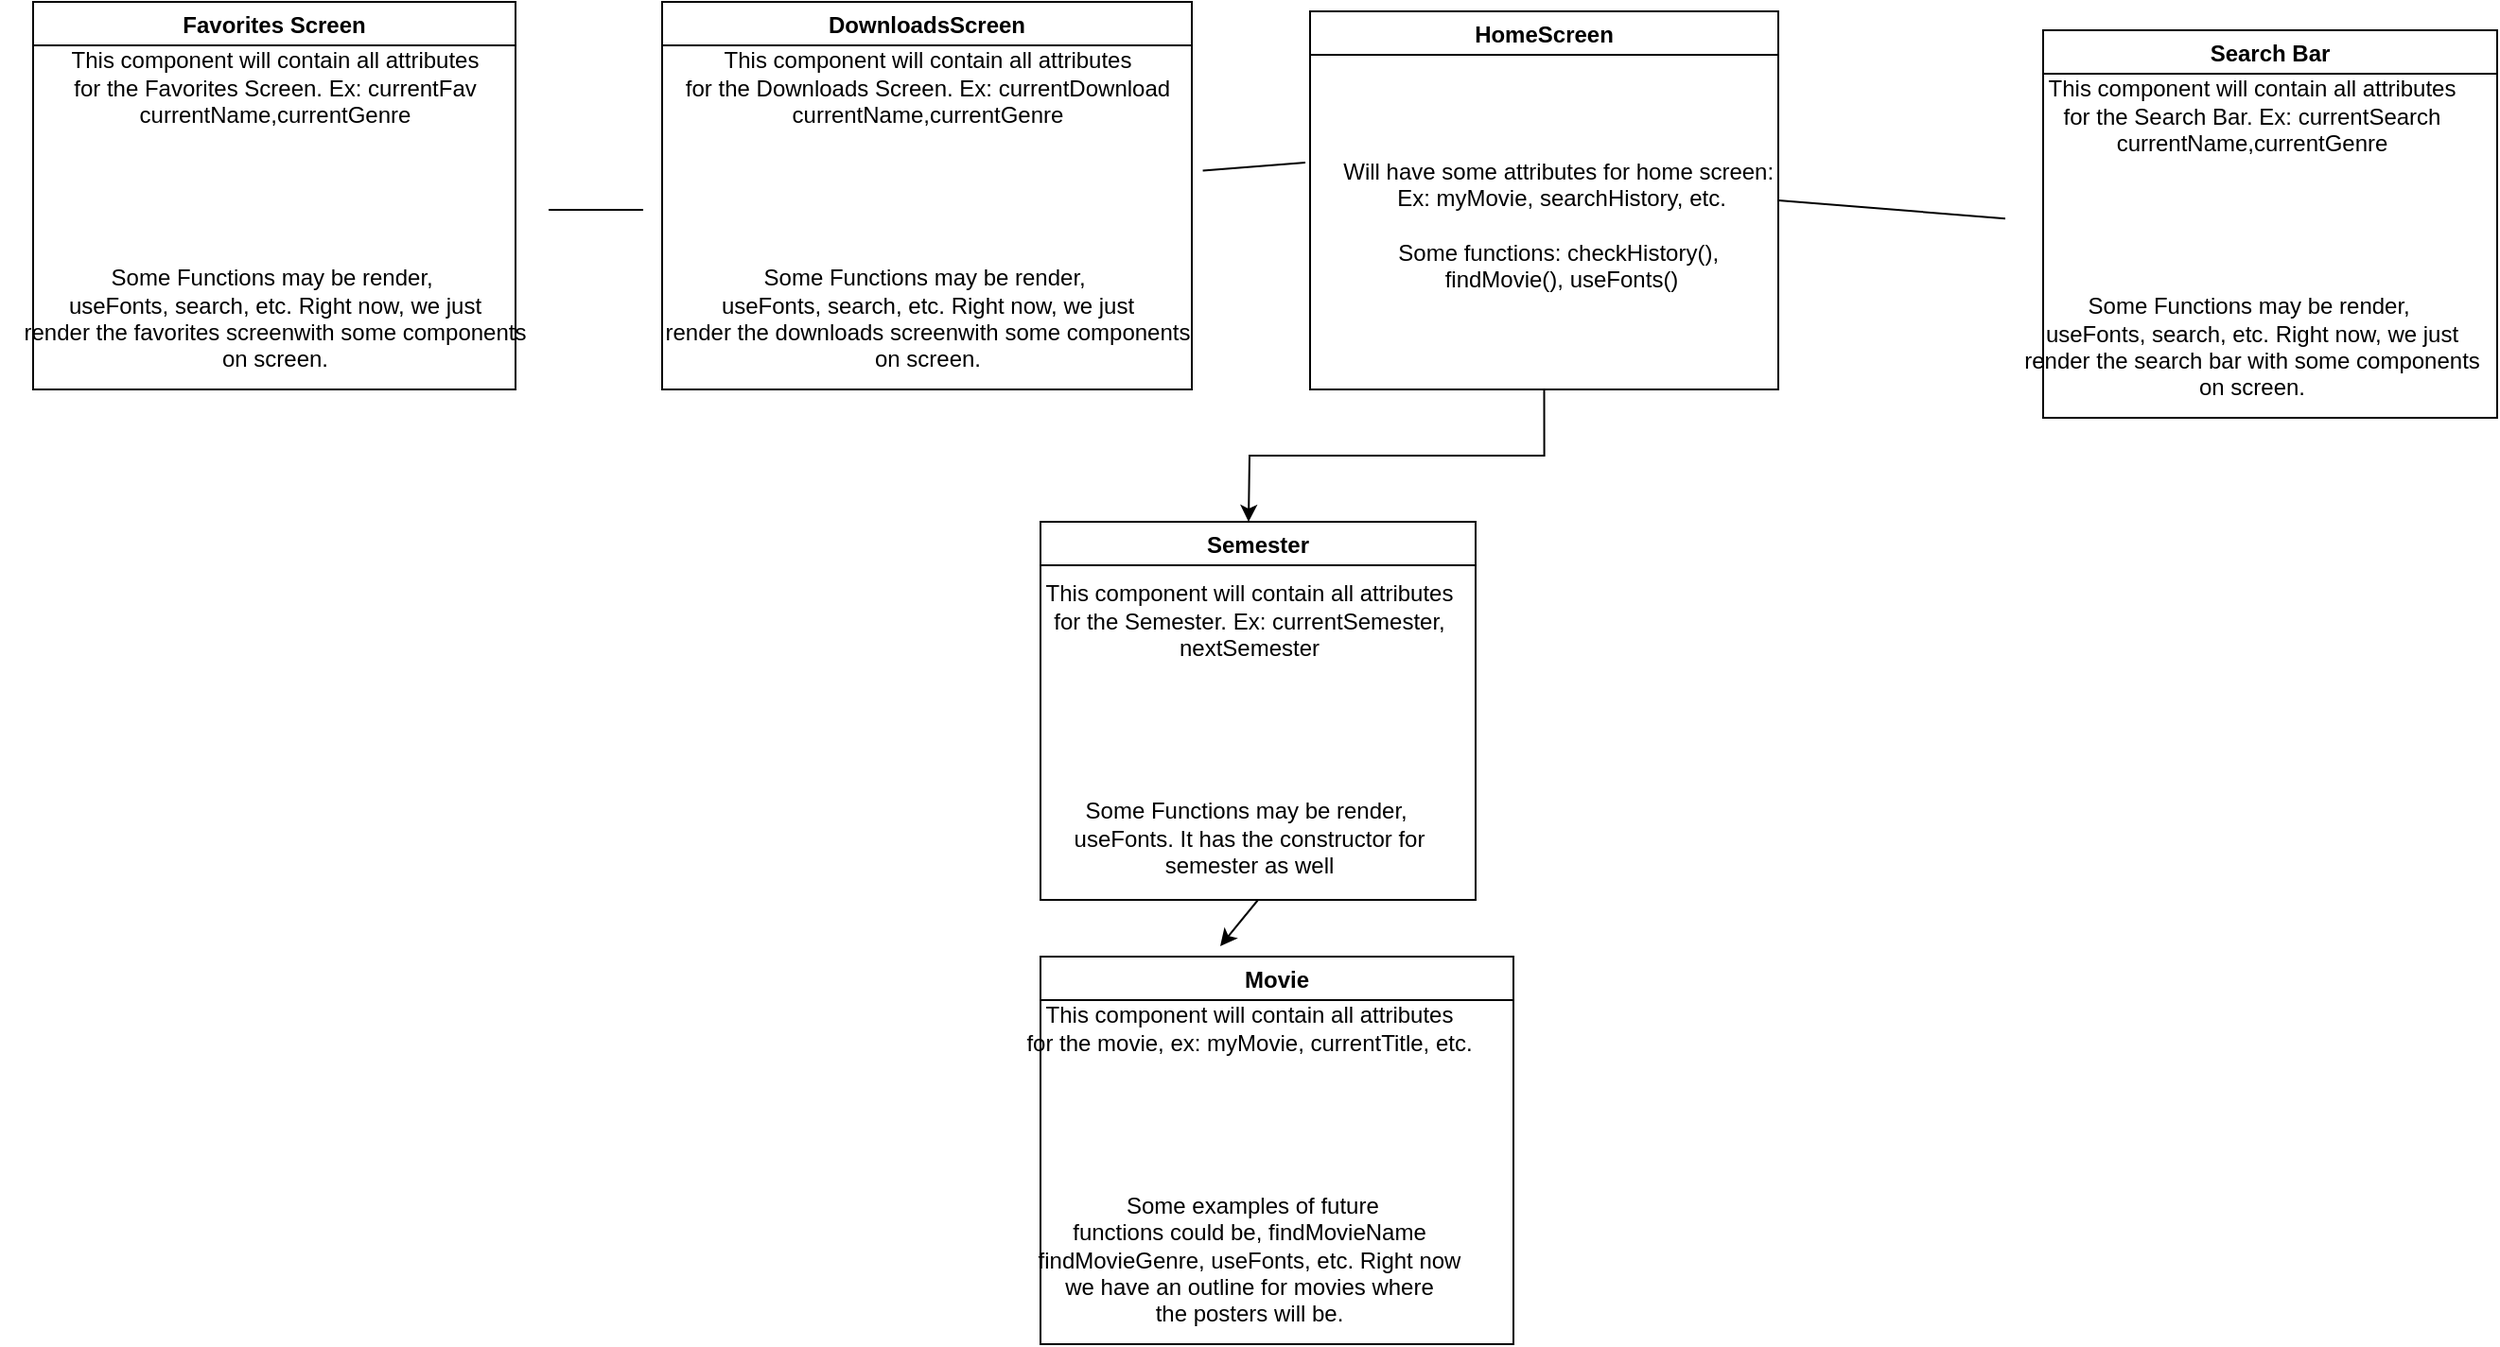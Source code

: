 <mxfile version="20.3.2" type="device"><diagram id="3mEgNJ4TjhAAz_wc6_Zi" name="Page-1"><mxGraphModel dx="2573" dy="761" grid="1" gridSize="10" guides="1" tooltips="1" connect="1" arrows="1" fold="1" page="1" pageScale="1" pageWidth="850" pageHeight="1100" math="0" shadow="0"><root><mxCell id="0"/><mxCell id="1" parent="0"/><mxCell id="OT6LG65nPLQb3XZLTu3j-18" value="Search Bar" style="swimlane;" vertex="1" parent="1"><mxGeometry x="910" y="200" width="240" height="205" as="geometry"/></mxCell><mxCell id="OT6LG65nPLQb3XZLTu3j-19" value="This component will contain all attributes&lt;br&gt;for the Search Bar. Ex: currentSearch&lt;br&gt;currentName,currentGenre&lt;br&gt;&lt;br&gt;&lt;br&gt;&lt;br&gt;&lt;br&gt;&lt;br&gt;Some Functions may be render,&amp;nbsp;&lt;br&gt;useFonts, search, etc. Right now, we just&lt;br&gt;render the search bar with some components&lt;br&gt;on screen." style="text;html=1;align=center;verticalAlign=middle;resizable=0;points=[];autosize=1;strokeColor=none;fillColor=none;" vertex="1" parent="OT6LG65nPLQb3XZLTu3j-18"><mxGeometry x="-20" y="15" width="260" height="190" as="geometry"/></mxCell><mxCell id="OT6LG65nPLQb3XZLTu3j-23" value="Movie" style="swimlane;" vertex="1" parent="1"><mxGeometry x="380" y="690" width="250" height="205" as="geometry"/></mxCell><mxCell id="OT6LG65nPLQb3XZLTu3j-24" value="This component will contain all attributes&lt;br&gt;for the movie, ex: myMovie, currentTitle, etc.&lt;br&gt;&lt;br&gt;&lt;br&gt;&lt;br&gt;&lt;br&gt;&lt;br&gt;&amp;nbsp;Some examples of future &lt;br&gt;functions could be, findMovieName&lt;br&gt;findMovieGenre, useFonts, etc. Right now&lt;br&gt;we have an outline for movies where&lt;br&gt;the posters will be." style="text;html=1;align=center;verticalAlign=middle;resizable=0;points=[];autosize=1;strokeColor=none;fillColor=none;" vertex="1" parent="OT6LG65nPLQb3XZLTu3j-23"><mxGeometry x="-20" y="15" width="260" height="190" as="geometry"/></mxCell><mxCell id="OT6LG65nPLQb3XZLTu3j-26" value="Semester" style="swimlane;" vertex="1" parent="1"><mxGeometry x="380" y="460" width="230" height="200" as="geometry"/></mxCell><mxCell id="OT6LG65nPLQb3XZLTu3j-27" value="This component will contain all attributes&lt;br&gt;for the Semester. Ex: currentSemester,&lt;br&gt;nextSemester&lt;br&gt;&lt;br&gt;&lt;br&gt;&lt;br&gt;&lt;br&gt;&lt;br&gt;Some Functions may be render,&amp;nbsp;&lt;br&gt;useFonts. It has the constructor for&lt;br&gt;semester as well" style="text;html=1;align=center;verticalAlign=middle;resizable=0;points=[];autosize=1;strokeColor=none;fillColor=none;" vertex="1" parent="OT6LG65nPLQb3XZLTu3j-26"><mxGeometry x="-10" y="25" width="240" height="170" as="geometry"/></mxCell><mxCell id="OT6LG65nPLQb3XZLTu3j-30" value="" style="edgeStyle=orthogonalEdgeStyle;rounded=0;orthogonalLoop=1;jettySize=auto;html=1;exitX=0.5;exitY=1;exitDx=0;exitDy=0;" edge="1" parent="1" source="OT6LG65nPLQb3XZLTu3j-28"><mxGeometry relative="1" as="geometry"><mxPoint x="648" y="430" as="sourcePoint"/><mxPoint x="490" y="460" as="targetPoint"/></mxGeometry></mxCell><mxCell id="OT6LG65nPLQb3XZLTu3j-28" value="HomeScreen" style="swimlane;" vertex="1" parent="1"><mxGeometry x="522.5" y="190" width="247.5" height="200" as="geometry"/></mxCell><mxCell id="OT6LG65nPLQb3XZLTu3j-29" value="Will have some attributes for home screen:&amp;nbsp;&lt;br&gt;Ex: myMovie, searchHistory, etc.&lt;br&gt;&lt;br&gt;Some functions: checkHistory(),&amp;nbsp;&lt;br&gt;findMovie(), useFonts()" style="text;html=1;align=center;verticalAlign=middle;resizable=0;points=[];autosize=1;strokeColor=none;fillColor=none;" vertex="1" parent="OT6LG65nPLQb3XZLTu3j-28"><mxGeometry x="7.5" y="67.5" width="250" height="90" as="geometry"/></mxCell><mxCell id="OT6LG65nPLQb3XZLTu3j-35" value="" style="endArrow=classic;html=1;rounded=0;entryX=0.38;entryY=-0.027;entryDx=0;entryDy=0;entryPerimeter=0;exitX=0.5;exitY=1;exitDx=0;exitDy=0;" edge="1" parent="1" source="OT6LG65nPLQb3XZLTu3j-26" target="OT6LG65nPLQb3XZLTu3j-23"><mxGeometry width="50" height="50" relative="1" as="geometry"><mxPoint x="530" y="670" as="sourcePoint"/><mxPoint x="950" y="340" as="targetPoint"/></mxGeometry></mxCell><mxCell id="OT6LG65nPLQb3XZLTu3j-36" value="" style="endArrow=none;html=1;rounded=0;exitX=1;exitY=0.5;exitDx=0;exitDy=0;" edge="1" parent="1" source="OT6LG65nPLQb3XZLTu3j-28" target="OT6LG65nPLQb3XZLTu3j-19"><mxGeometry width="50" height="50" relative="1" as="geometry"><mxPoint x="820" y="440" as="sourcePoint"/><mxPoint x="900" y="300" as="targetPoint"/></mxGeometry></mxCell><mxCell id="OT6LG65nPLQb3XZLTu3j-37" value="Favorites Screen" style="swimlane;startSize=23;" vertex="1" parent="1"><mxGeometry x="-152.5" y="185" width="255" height="205" as="geometry"/></mxCell><mxCell id="OT6LG65nPLQb3XZLTu3j-38" value="This component will contain all attributes&lt;br&gt;for the Favorites Screen. Ex: currentFav&lt;br&gt;currentName,currentGenre&lt;br&gt;&lt;br&gt;&lt;br&gt;&lt;br&gt;&lt;br&gt;&lt;br&gt;Some Functions may be render,&amp;nbsp;&lt;br&gt;useFonts, search, etc. Right now, we just&lt;br&gt;render the favorites screenwith some components&lt;br&gt;on screen." style="text;html=1;align=center;verticalAlign=middle;resizable=0;points=[];autosize=1;strokeColor=none;fillColor=none;" vertex="1" parent="OT6LG65nPLQb3XZLTu3j-37"><mxGeometry x="-17.5" y="15" width="290" height="190" as="geometry"/></mxCell><mxCell id="OT6LG65nPLQb3XZLTu3j-40" value="DownloadsScreen" style="swimlane;startSize=23;" vertex="1" parent="1"><mxGeometry x="180" y="185" width="280" height="205" as="geometry"/></mxCell><mxCell id="OT6LG65nPLQb3XZLTu3j-41" value="This component will contain all attributes&lt;br&gt;for the Downloads Screen. Ex: currentDownload&lt;br&gt;currentName,currentGenre&lt;br&gt;&lt;br&gt;&lt;br&gt;&lt;br&gt;&lt;br&gt;&lt;br&gt;Some Functions may be render,&amp;nbsp;&lt;br&gt;useFonts, search, etc. Right now, we just&lt;br&gt;render the downloads screenwith some components&lt;br&gt;on screen." style="text;html=1;align=center;verticalAlign=middle;resizable=0;points=[];autosize=1;strokeColor=none;fillColor=none;" vertex="1" parent="OT6LG65nPLQb3XZLTu3j-40"><mxGeometry x="-10" y="15" width="300" height="190" as="geometry"/></mxCell><mxCell id="OT6LG65nPLQb3XZLTu3j-43" value="" style="endArrow=none;html=1;rounded=0;" edge="1" parent="1" source="OT6LG65nPLQb3XZLTu3j-38" target="OT6LG65nPLQb3XZLTu3j-41"><mxGeometry width="50" height="50" relative="1" as="geometry"><mxPoint x="90" y="550" as="sourcePoint"/><mxPoint x="140" y="500" as="targetPoint"/></mxGeometry></mxCell><mxCell id="OT6LG65nPLQb3XZLTu3j-46" value="" style="endArrow=none;html=1;rounded=0;exitX=0.986;exitY=0.391;exitDx=0;exitDy=0;exitPerimeter=0;" edge="1" parent="1" source="OT6LG65nPLQb3XZLTu3j-41"><mxGeometry width="50" height="50" relative="1" as="geometry"><mxPoint x="470" y="320" as="sourcePoint"/><mxPoint x="520" y="270" as="targetPoint"/></mxGeometry></mxCell></root></mxGraphModel></diagram></mxfile>